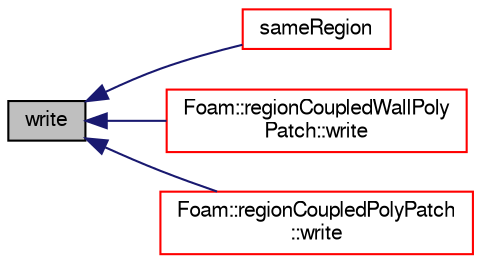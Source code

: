 digraph "write"
{
  bgcolor="transparent";
  edge [fontname="FreeSans",fontsize="10",labelfontname="FreeSans",labelfontsize="10"];
  node [fontname="FreeSans",fontsize="10",shape=record];
  rankdir="LR";
  Node1069 [label="write",height=0.2,width=0.4,color="black", fillcolor="grey75", style="filled", fontcolor="black"];
  Node1069 -> Node1070 [dir="back",color="midnightblue",fontsize="10",style="solid",fontname="FreeSans"];
  Node1070 [label="sameRegion",height=0.2,width=0.4,color="red",URL="$a25182.html#a977bc99af5c1f60db5bf13c956652884",tooltip="Cached sampleRegion != mesh.name() "];
  Node1069 -> Node1072 [dir="back",color="midnightblue",fontsize="10",style="solid",fontname="FreeSans"];
  Node1072 [label="Foam::regionCoupledWallPoly\lPatch::write",height=0.2,width=0.4,color="red",URL="$a25190.html#a293fdfec8bdfbd5c3913ab4c9f3454ff",tooltip="Write the polyPatch data as a dictionary. "];
  Node1069 -> Node1074 [dir="back",color="midnightblue",fontsize="10",style="solid",fontname="FreeSans"];
  Node1074 [label="Foam::regionCoupledPolyPatch\l::write",height=0.2,width=0.4,color="red",URL="$a25186.html#a293fdfec8bdfbd5c3913ab4c9f3454ff",tooltip="Write the polyPatch data as a dictionary. "];
}
